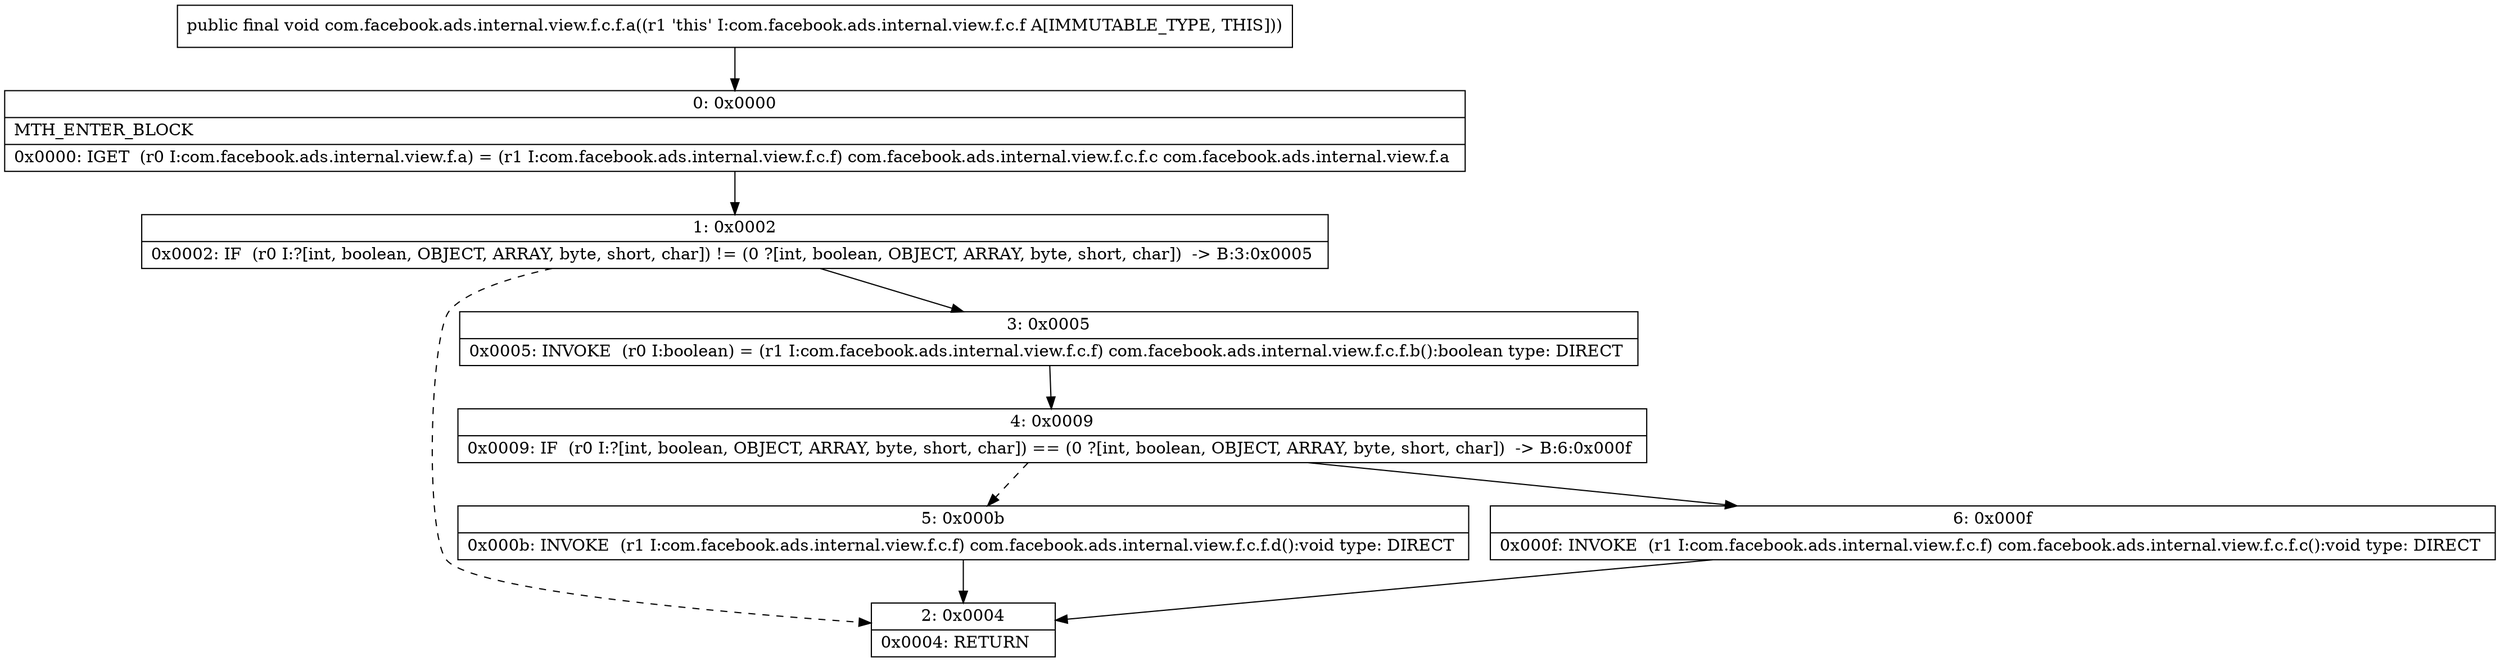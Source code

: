 digraph "CFG forcom.facebook.ads.internal.view.f.c.f.a()V" {
Node_0 [shape=record,label="{0\:\ 0x0000|MTH_ENTER_BLOCK\l|0x0000: IGET  (r0 I:com.facebook.ads.internal.view.f.a) = (r1 I:com.facebook.ads.internal.view.f.c.f) com.facebook.ads.internal.view.f.c.f.c com.facebook.ads.internal.view.f.a \l}"];
Node_1 [shape=record,label="{1\:\ 0x0002|0x0002: IF  (r0 I:?[int, boolean, OBJECT, ARRAY, byte, short, char]) != (0 ?[int, boolean, OBJECT, ARRAY, byte, short, char])  \-\> B:3:0x0005 \l}"];
Node_2 [shape=record,label="{2\:\ 0x0004|0x0004: RETURN   \l}"];
Node_3 [shape=record,label="{3\:\ 0x0005|0x0005: INVOKE  (r0 I:boolean) = (r1 I:com.facebook.ads.internal.view.f.c.f) com.facebook.ads.internal.view.f.c.f.b():boolean type: DIRECT \l}"];
Node_4 [shape=record,label="{4\:\ 0x0009|0x0009: IF  (r0 I:?[int, boolean, OBJECT, ARRAY, byte, short, char]) == (0 ?[int, boolean, OBJECT, ARRAY, byte, short, char])  \-\> B:6:0x000f \l}"];
Node_5 [shape=record,label="{5\:\ 0x000b|0x000b: INVOKE  (r1 I:com.facebook.ads.internal.view.f.c.f) com.facebook.ads.internal.view.f.c.f.d():void type: DIRECT \l}"];
Node_6 [shape=record,label="{6\:\ 0x000f|0x000f: INVOKE  (r1 I:com.facebook.ads.internal.view.f.c.f) com.facebook.ads.internal.view.f.c.f.c():void type: DIRECT \l}"];
MethodNode[shape=record,label="{public final void com.facebook.ads.internal.view.f.c.f.a((r1 'this' I:com.facebook.ads.internal.view.f.c.f A[IMMUTABLE_TYPE, THIS])) }"];
MethodNode -> Node_0;
Node_0 -> Node_1;
Node_1 -> Node_2[style=dashed];
Node_1 -> Node_3;
Node_3 -> Node_4;
Node_4 -> Node_5[style=dashed];
Node_4 -> Node_6;
Node_5 -> Node_2;
Node_6 -> Node_2;
}

